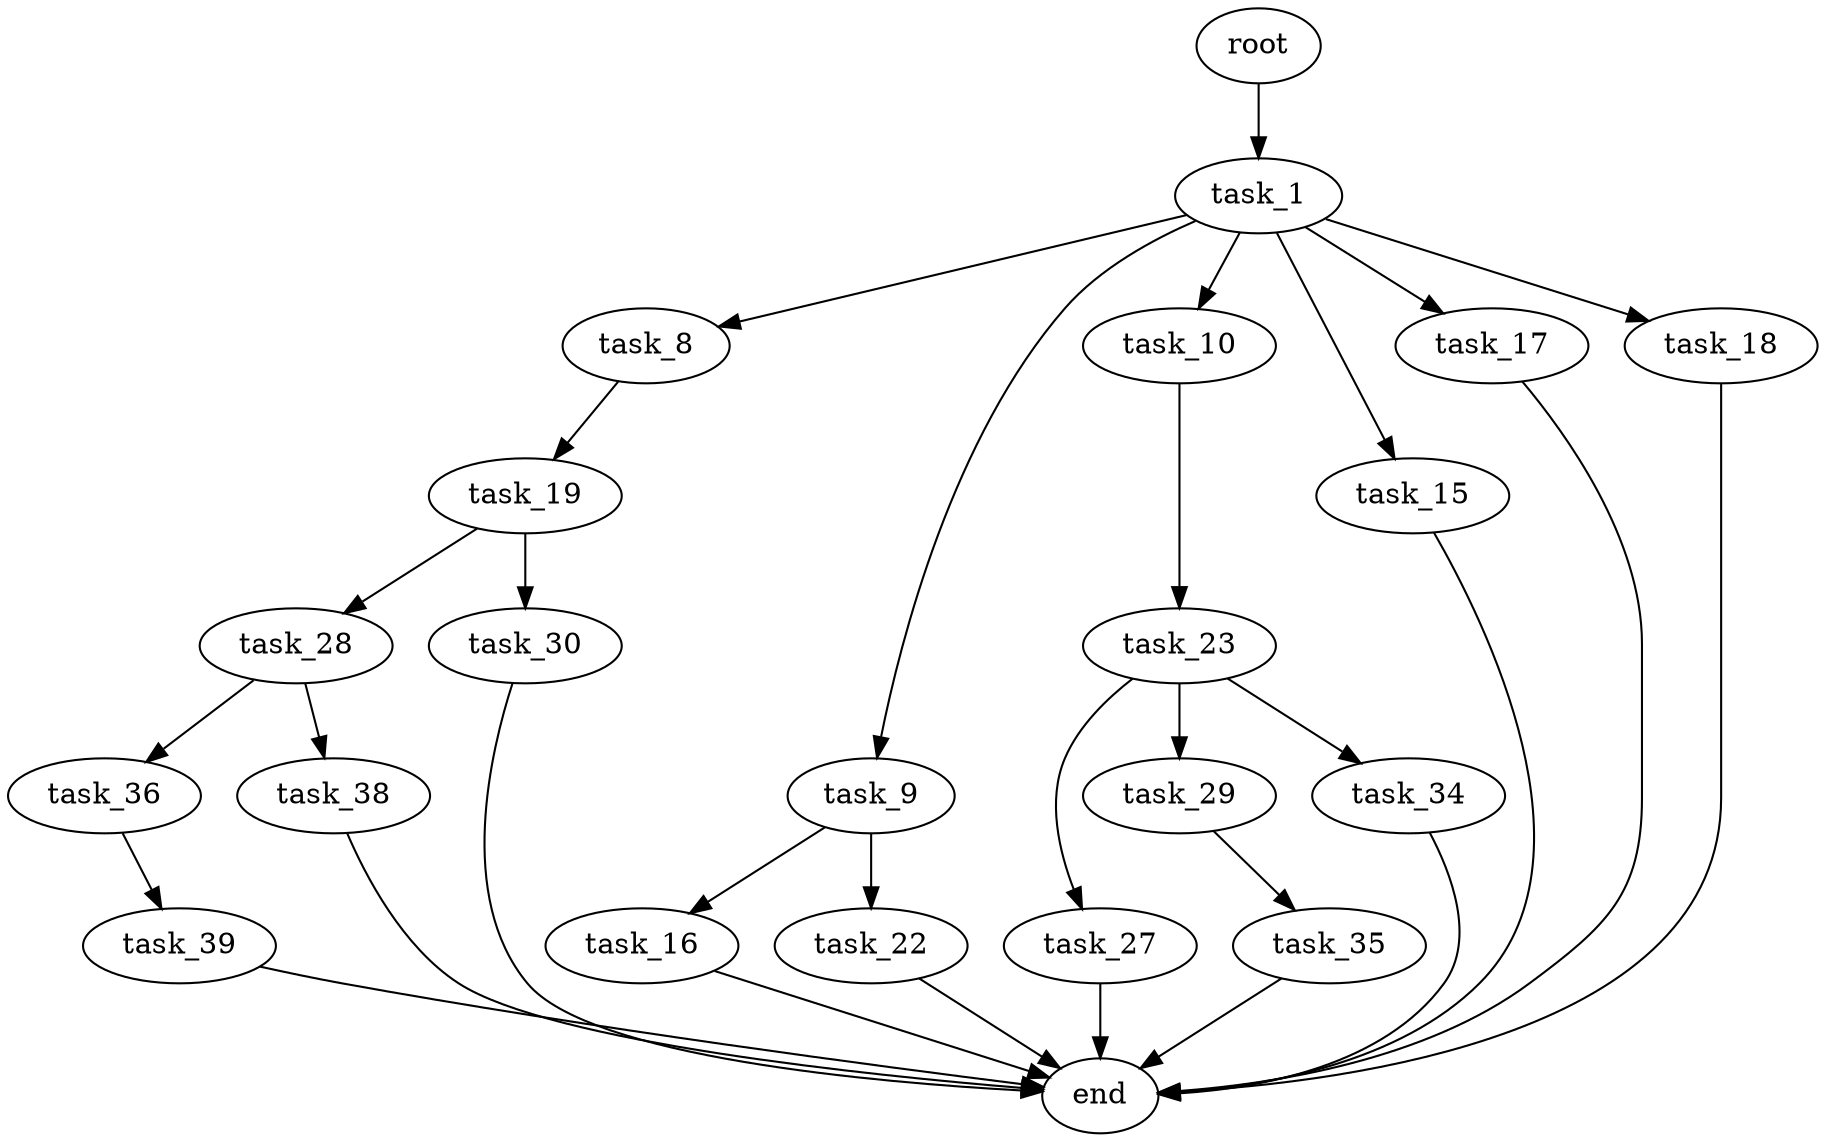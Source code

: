 digraph G {
  root [size="0.000000"];
  task_1 [size="8589934592.000000"];
  task_8 [size="1073741824000.000000"];
  task_9 [size="231928233984.000000"];
  task_10 [size="20783696367.000000"];
  task_15 [size="29878999371.000000"];
  task_16 [size="240018555414.000000"];
  task_17 [size="4782358941.000000"];
  task_18 [size="9816293632.000000"];
  task_19 [size="23998074413.000000"];
  task_22 [size="7253061373.000000"];
  task_23 [size="22275197303.000000"];
  task_27 [size="549755813888.000000"];
  task_28 [size="1073741824000.000000"];
  task_29 [size="431378742369.000000"];
  task_30 [size="85098957277.000000"];
  task_34 [size="28991029248.000000"];
  task_35 [size="939066748000.000000"];
  task_36 [size="2594245577.000000"];
  task_38 [size="17268798982.000000"];
  task_39 [size="782757789696.000000"];
  end [size="0.000000"];

  root -> task_1 [size="1.000000"];
  task_1 -> task_8 [size="33554432.000000"];
  task_1 -> task_9 [size="33554432.000000"];
  task_1 -> task_10 [size="33554432.000000"];
  task_1 -> task_15 [size="33554432.000000"];
  task_1 -> task_17 [size="33554432.000000"];
  task_1 -> task_18 [size="33554432.000000"];
  task_8 -> task_19 [size="838860800.000000"];
  task_9 -> task_16 [size="301989888.000000"];
  task_9 -> task_22 [size="301989888.000000"];
  task_10 -> task_23 [size="411041792.000000"];
  task_15 -> end [size="1.000000"];
  task_16 -> end [size="1.000000"];
  task_17 -> end [size="1.000000"];
  task_18 -> end [size="1.000000"];
  task_19 -> task_28 [size="33554432.000000"];
  task_19 -> task_30 [size="33554432.000000"];
  task_22 -> end [size="1.000000"];
  task_23 -> task_27 [size="411041792.000000"];
  task_23 -> task_29 [size="411041792.000000"];
  task_23 -> task_34 [size="411041792.000000"];
  task_27 -> end [size="1.000000"];
  task_28 -> task_36 [size="838860800.000000"];
  task_28 -> task_38 [size="838860800.000000"];
  task_29 -> task_35 [size="301989888.000000"];
  task_30 -> end [size="1.000000"];
  task_34 -> end [size="1.000000"];
  task_35 -> end [size="1.000000"];
  task_36 -> task_39 [size="134217728.000000"];
  task_38 -> end [size="1.000000"];
  task_39 -> end [size="1.000000"];
}
